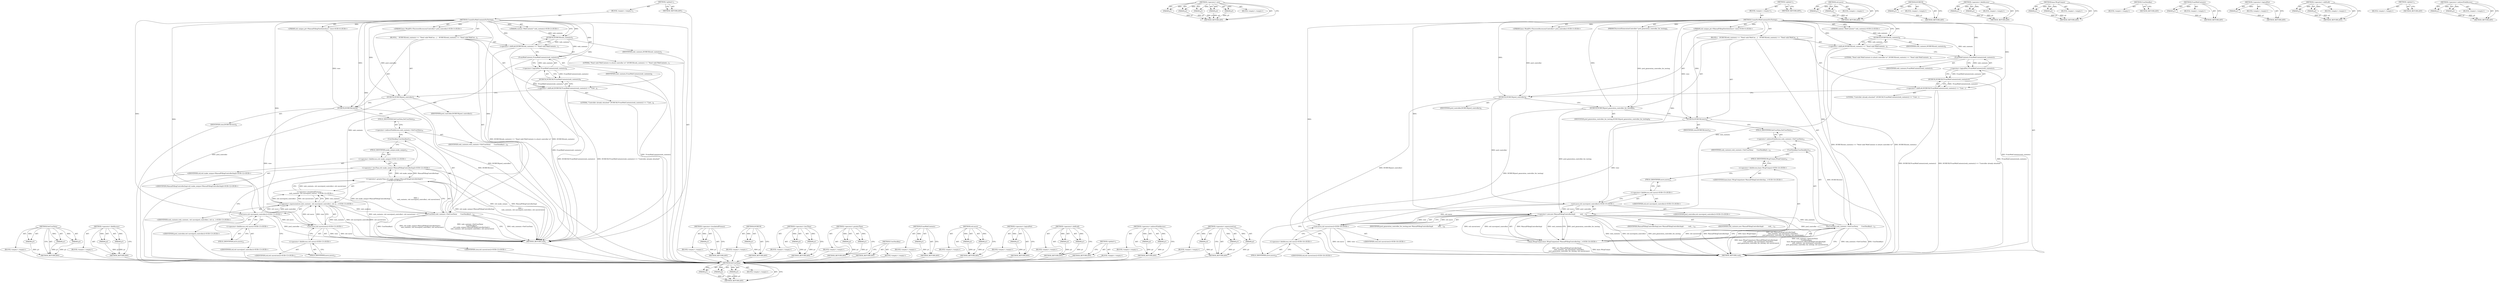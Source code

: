 digraph "&lt;operator&gt;.indirectFieldAccess" {
vulnerable_93 [label=<(METHOD,SetUserData)>];
vulnerable_94 [label=<(PARAM,p1)>];
vulnerable_95 [label=<(PARAM,p2)>];
vulnerable_96 [label=<(PARAM,p3)>];
vulnerable_97 [label=<(BLOCK,&lt;empty&gt;,&lt;empty&gt;)>];
vulnerable_98 [label=<(METHOD_RETURN,ANY)>];
vulnerable_117 [label=<(METHOD,&lt;operator&gt;.fieldAccess)>];
vulnerable_118 [label=<(PARAM,p1)>];
vulnerable_119 [label=<(PARAM,p2)>];
vulnerable_120 [label=<(BLOCK,&lt;empty&gt;,&lt;empty&gt;)>];
vulnerable_121 [label=<(METHOD_RETURN,ANY)>];
vulnerable_6 [label=<(METHOD,&lt;global&gt;)<SUB>1</SUB>>];
vulnerable_7 [label=<(BLOCK,&lt;empty&gt;,&lt;empty&gt;)<SUB>1</SUB>>];
vulnerable_8 [label=<(METHOD,CreateForWebContentsForTesting)<SUB>1</SUB>>];
vulnerable_9 [label="<(PARAM,content::WebContents* web_contents)<SUB>2</SUB>>"];
vulnerable_10 [label="<(PARAM,base::WeakPtr&lt;PasswordAccessoryController&gt; pwd_controller)<SUB>3</SUB>>"];
vulnerable_11 [label="<(PARAM,std::unique_ptr&lt;ManualFillingViewInterface&gt; view)<SUB>4</SUB>>"];
vulnerable_12 [label=<(BLOCK,{
   DCHECK(web_contents) &lt;&lt; &quot;Need valid WebCon...,{
   DCHECK(web_contents) &lt;&lt; &quot;Need valid WebCon...)<SUB>4</SUB>>];
vulnerable_13 [label=<(&lt;operator&gt;.shiftLeft,DCHECK(web_contents) &lt;&lt; &quot;Need valid WebContents...)<SUB>5</SUB>>];
vulnerable_14 [label=<(DCHECK,DCHECK(web_contents))<SUB>5</SUB>>];
vulnerable_15 [label=<(IDENTIFIER,web_contents,DCHECK(web_contents))<SUB>5</SUB>>];
vulnerable_16 [label=<(LITERAL,&quot;Need valid WebContents to attach controller to!&quot;,DCHECK(web_contents) &lt;&lt; &quot;Need valid WebContents...)<SUB>5</SUB>>];
vulnerable_17 [label=<(&lt;operator&gt;.shiftLeft,DCHECK(!FromWebContents(web_contents)) &lt;&lt; &quot;Cont...)<SUB>6</SUB>>];
vulnerable_18 [label=<(DCHECK,DCHECK(!FromWebContents(web_contents)))<SUB>6</SUB>>];
vulnerable_19 [label=<(&lt;operator&gt;.logicalNot,!FromWebContents(web_contents))<SUB>6</SUB>>];
vulnerable_20 [label=<(FromWebContents,FromWebContents(web_contents))<SUB>6</SUB>>];
vulnerable_21 [label=<(IDENTIFIER,web_contents,FromWebContents(web_contents))<SUB>6</SUB>>];
vulnerable_22 [label=<(LITERAL,&quot;Controller already attached!&quot;,DCHECK(!FromWebContents(web_contents)) &lt;&lt; &quot;Cont...)<SUB>6</SUB>>];
vulnerable_23 [label=<(DCHECK,DCHECK(pwd_controller))<SUB>7</SUB>>];
vulnerable_24 [label=<(IDENTIFIER,pwd_controller,DCHECK(pwd_controller))<SUB>7</SUB>>];
vulnerable_25 [label=<(DCHECK,DCHECK(view))<SUB>8</SUB>>];
vulnerable_26 [label=<(IDENTIFIER,view,DCHECK(view))<SUB>8</SUB>>];
vulnerable_27 [label=<(SetUserData,web_contents-&gt;SetUserData(
       UserDataKey()...)<SUB>10</SUB>>];
vulnerable_28 [label=<(&lt;operator&gt;.indirectFieldAccess,web_contents-&gt;SetUserData)<SUB>10</SUB>>];
vulnerable_29 [label=<(IDENTIFIER,web_contents,web_contents-&gt;SetUserData(
       UserDataKey()...)<SUB>10</SUB>>];
vulnerable_30 [label=<(FIELD_IDENTIFIER,SetUserData,SetUserData)<SUB>10</SUB>>];
vulnerable_31 [label=<(UserDataKey,UserDataKey())<SUB>11</SUB>>];
vulnerable_32 [label="<(&lt;operator&gt;.greaterThan,std::make_unique&lt;ManualFillingControllerImpl&gt;(
...)<SUB>12</SUB>>"];
vulnerable_33 [label="<(&lt;operator&gt;.lessThan,std::make_unique&lt;ManualFillingControllerImpl)<SUB>12</SUB>>"];
vulnerable_34 [label="<(&lt;operator&gt;.fieldAccess,std::make_unique)<SUB>12</SUB>>"];
vulnerable_35 [label="<(IDENTIFIER,std,std::make_unique&lt;ManualFillingControllerImpl)<SUB>12</SUB>>"];
vulnerable_36 [label=<(FIELD_IDENTIFIER,make_unique,make_unique)<SUB>12</SUB>>];
vulnerable_37 [label="<(IDENTIFIER,ManualFillingControllerImpl,std::make_unique&lt;ManualFillingControllerImpl)<SUB>12</SUB>>"];
vulnerable_38 [label="<(&lt;operator&gt;.bracketedPrimary,(
          web_contents, std::move(pwd_control...)<SUB>12</SUB>>"];
vulnerable_39 [label="<(&lt;operator&gt;.expressionList,web_contents, std::move(pwd_controller), std::m...)<SUB>13</SUB>>"];
vulnerable_40 [label="<(IDENTIFIER,web_contents,web_contents, std::move(pwd_controller), std::m...)<SUB>13</SUB>>"];
vulnerable_41 [label="<(std.move,std::move(pwd_controller))<SUB>13</SUB>>"];
vulnerable_42 [label="<(&lt;operator&gt;.fieldAccess,std::move)<SUB>13</SUB>>"];
vulnerable_43 [label="<(IDENTIFIER,std,std::move(pwd_controller))<SUB>13</SUB>>"];
vulnerable_44 [label=<(FIELD_IDENTIFIER,move,move)<SUB>13</SUB>>];
vulnerable_45 [label="<(IDENTIFIER,pwd_controller,std::move(pwd_controller))<SUB>13</SUB>>"];
vulnerable_46 [label="<(std.move,std::move(view))<SUB>13</SUB>>"];
vulnerable_47 [label="<(&lt;operator&gt;.fieldAccess,std::move)<SUB>13</SUB>>"];
vulnerable_48 [label="<(IDENTIFIER,std,std::move(view))<SUB>13</SUB>>"];
vulnerable_49 [label=<(FIELD_IDENTIFIER,move,move)<SUB>13</SUB>>];
vulnerable_50 [label="<(IDENTIFIER,view,std::move(view))<SUB>13</SUB>>"];
vulnerable_51 [label=<(METHOD_RETURN,void)<SUB>1</SUB>>];
vulnerable_53 [label=<(METHOD_RETURN,ANY)<SUB>1</SUB>>];
vulnerable_122 [label=<(METHOD,&lt;operator&gt;.bracketedPrimary)>];
vulnerable_123 [label=<(PARAM,p1)>];
vulnerable_124 [label=<(BLOCK,&lt;empty&gt;,&lt;empty&gt;)>];
vulnerable_125 [label=<(METHOD_RETURN,ANY)>];
vulnerable_81 [label=<(METHOD,DCHECK)>];
vulnerable_82 [label=<(PARAM,p1)>];
vulnerable_83 [label=<(BLOCK,&lt;empty&gt;,&lt;empty&gt;)>];
vulnerable_84 [label=<(METHOD_RETURN,ANY)>];
vulnerable_112 [label=<(METHOD,&lt;operator&gt;.lessThan)>];
vulnerable_113 [label=<(PARAM,p1)>];
vulnerable_114 [label=<(PARAM,p2)>];
vulnerable_115 [label=<(BLOCK,&lt;empty&gt;,&lt;empty&gt;)>];
vulnerable_116 [label=<(METHOD_RETURN,ANY)>];
vulnerable_107 [label=<(METHOD,&lt;operator&gt;.greaterThan)>];
vulnerable_108 [label=<(PARAM,p1)>];
vulnerable_109 [label=<(PARAM,p2)>];
vulnerable_110 [label=<(BLOCK,&lt;empty&gt;,&lt;empty&gt;)>];
vulnerable_111 [label=<(METHOD_RETURN,ANY)>];
vulnerable_104 [label=<(METHOD,UserDataKey)>];
vulnerable_105 [label=<(BLOCK,&lt;empty&gt;,&lt;empty&gt;)>];
vulnerable_106 [label=<(METHOD_RETURN,ANY)>];
vulnerable_89 [label=<(METHOD,FromWebContents)>];
vulnerable_90 [label=<(PARAM,p1)>];
vulnerable_91 [label=<(BLOCK,&lt;empty&gt;,&lt;empty&gt;)>];
vulnerable_92 [label=<(METHOD_RETURN,ANY)>];
vulnerable_132 [label=<(METHOD,std.move)>];
vulnerable_133 [label=<(PARAM,p1)>];
vulnerable_134 [label=<(PARAM,p2)>];
vulnerable_135 [label=<(BLOCK,&lt;empty&gt;,&lt;empty&gt;)>];
vulnerable_136 [label=<(METHOD_RETURN,ANY)>];
vulnerable_85 [label=<(METHOD,&lt;operator&gt;.logicalNot)>];
vulnerable_86 [label=<(PARAM,p1)>];
vulnerable_87 [label=<(BLOCK,&lt;empty&gt;,&lt;empty&gt;)>];
vulnerable_88 [label=<(METHOD_RETURN,ANY)>];
vulnerable_76 [label=<(METHOD,&lt;operator&gt;.shiftLeft)>];
vulnerable_77 [label=<(PARAM,p1)>];
vulnerable_78 [label=<(PARAM,p2)>];
vulnerable_79 [label=<(BLOCK,&lt;empty&gt;,&lt;empty&gt;)>];
vulnerable_80 [label=<(METHOD_RETURN,ANY)>];
vulnerable_70 [label=<(METHOD,&lt;global&gt;)<SUB>1</SUB>>];
vulnerable_71 [label=<(BLOCK,&lt;empty&gt;,&lt;empty&gt;)>];
vulnerable_72 [label=<(METHOD_RETURN,ANY)>];
vulnerable_99 [label=<(METHOD,&lt;operator&gt;.indirectFieldAccess)>];
vulnerable_100 [label=<(PARAM,p1)>];
vulnerable_101 [label=<(PARAM,p2)>];
vulnerable_102 [label=<(BLOCK,&lt;empty&gt;,&lt;empty&gt;)>];
vulnerable_103 [label=<(METHOD_RETURN,ANY)>];
vulnerable_126 [label=<(METHOD,&lt;operator&gt;.expressionList)>];
vulnerable_127 [label=<(PARAM,p1)>];
vulnerable_128 [label=<(PARAM,p2)>];
vulnerable_129 [label=<(PARAM,p3)>];
vulnerable_130 [label=<(BLOCK,&lt;empty&gt;,&lt;empty&gt;)>];
vulnerable_131 [label=<(METHOD_RETURN,ANY)>];
fixed_99 [label=<(METHOD,SetUserData)>];
fixed_100 [label=<(PARAM,p1)>];
fixed_101 [label=<(PARAM,p2)>];
fixed_102 [label=<(PARAM,p3)>];
fixed_103 [label=<(BLOCK,&lt;empty&gt;,&lt;empty&gt;)>];
fixed_104 [label=<(METHOD_RETURN,ANY)>];
fixed_123 [label=<(METHOD,&lt;operator&gt;.new)>];
fixed_124 [label=<(PARAM,p1)>];
fixed_125 [label=<(PARAM,p2)>];
fixed_126 [label=<(PARAM,p3)>];
fixed_127 [label=<(PARAM,p4)>];
fixed_128 [label=<(PARAM,p5)>];
fixed_129 [label=<(BLOCK,&lt;empty&gt;,&lt;empty&gt;)>];
fixed_130 [label=<(METHOD_RETURN,ANY)>];
fixed_6 [label=<(METHOD,&lt;global&gt;)<SUB>1</SUB>>];
fixed_7 [label=<(BLOCK,&lt;empty&gt;,&lt;empty&gt;)<SUB>1</SUB>>];
fixed_8 [label=<(METHOD,CreateForWebContentsForTesting)<SUB>1</SUB>>];
fixed_9 [label="<(PARAM,content::WebContents* web_contents)<SUB>2</SUB>>"];
fixed_10 [label="<(PARAM,base::WeakPtr&lt;PasswordAccessoryController&gt; pwd_controller)<SUB>3</SUB>>"];
fixed_11 [label=<(PARAM,PasswordGenerationController* pwd_generation_controller_for_testing)<SUB>4</SUB>>];
fixed_12 [label="<(PARAM,std::unique_ptr&lt;ManualFillingViewInterface&gt; view)<SUB>5</SUB>>"];
fixed_13 [label=<(BLOCK,{
   DCHECK(web_contents) &lt;&lt; &quot;Need valid WebCon...,{
   DCHECK(web_contents) &lt;&lt; &quot;Need valid WebCon...)<SUB>5</SUB>>];
fixed_14 [label=<(&lt;operator&gt;.shiftLeft,DCHECK(web_contents) &lt;&lt; &quot;Need valid WebContents...)<SUB>6</SUB>>];
fixed_15 [label=<(DCHECK,DCHECK(web_contents))<SUB>6</SUB>>];
fixed_16 [label=<(IDENTIFIER,web_contents,DCHECK(web_contents))<SUB>6</SUB>>];
fixed_17 [label=<(LITERAL,&quot;Need valid WebContents to attach controller to!&quot;,DCHECK(web_contents) &lt;&lt; &quot;Need valid WebContents...)<SUB>6</SUB>>];
fixed_18 [label=<(&lt;operator&gt;.shiftLeft,DCHECK(!FromWebContents(web_contents)) &lt;&lt; &quot;Cont...)<SUB>7</SUB>>];
fixed_19 [label=<(DCHECK,DCHECK(!FromWebContents(web_contents)))<SUB>7</SUB>>];
fixed_20 [label=<(&lt;operator&gt;.logicalNot,!FromWebContents(web_contents))<SUB>7</SUB>>];
fixed_21 [label=<(FromWebContents,FromWebContents(web_contents))<SUB>7</SUB>>];
fixed_22 [label=<(IDENTIFIER,web_contents,FromWebContents(web_contents))<SUB>7</SUB>>];
fixed_23 [label=<(LITERAL,&quot;Controller already attached!&quot;,DCHECK(!FromWebContents(web_contents)) &lt;&lt; &quot;Cont...)<SUB>7</SUB>>];
fixed_24 [label=<(DCHECK,DCHECK(pwd_controller))<SUB>8</SUB>>];
fixed_25 [label=<(IDENTIFIER,pwd_controller,DCHECK(pwd_controller))<SUB>8</SUB>>];
fixed_26 [label=<(DCHECK,DCHECK(pwd_generation_controller_for_testing))<SUB>9</SUB>>];
fixed_27 [label=<(IDENTIFIER,pwd_generation_controller_for_testing,DCHECK(pwd_generation_controller_for_testing))<SUB>9</SUB>>];
fixed_28 [label=<(DCHECK,DCHECK(view))<SUB>10</SUB>>];
fixed_29 [label=<(IDENTIFIER,view,DCHECK(view))<SUB>10</SUB>>];
fixed_30 [label=<(SetUserData,web_contents-&gt;SetUserData(
       UserDataKey()...)<SUB>12</SUB>>];
fixed_31 [label=<(&lt;operator&gt;.indirectFieldAccess,web_contents-&gt;SetUserData)<SUB>12</SUB>>];
fixed_32 [label=<(IDENTIFIER,web_contents,web_contents-&gt;SetUserData(
       UserDataKey()...)<SUB>12</SUB>>];
fixed_33 [label=<(FIELD_IDENTIFIER,SetUserData,SetUserData)<SUB>12</SUB>>];
fixed_34 [label=<(UserDataKey,UserDataKey())<SUB>13</SUB>>];
fixed_35 [label="<(base.WrapUnique,base::WrapUnique(new ManualFillingControllerImp...)<SUB>14</SUB>>"];
fixed_36 [label="<(&lt;operator&gt;.fieldAccess,base::WrapUnique)<SUB>14</SUB>>"];
fixed_37 [label="<(IDENTIFIER,base,base::WrapUnique(new ManualFillingControllerImp...)<SUB>14</SUB>>"];
fixed_38 [label=<(FIELD_IDENTIFIER,WrapUnique,WrapUnique)<SUB>14</SUB>>];
fixed_39 [label=<(&lt;operator&gt;.new,new ManualFillingControllerImpl(
          web_...)<SUB>14</SUB>>];
fixed_40 [label=<(IDENTIFIER,ManualFillingControllerImpl,new ManualFillingControllerImpl(
          web_...)<SUB>14</SUB>>];
fixed_41 [label=<(IDENTIFIER,web_contents,new ManualFillingControllerImpl(
          web_...)<SUB>15</SUB>>];
fixed_42 [label="<(std.move,std::move(pwd_controller))<SUB>15</SUB>>"];
fixed_43 [label="<(&lt;operator&gt;.fieldAccess,std::move)<SUB>15</SUB>>"];
fixed_44 [label="<(IDENTIFIER,std,std::move(pwd_controller))<SUB>15</SUB>>"];
fixed_45 [label=<(FIELD_IDENTIFIER,move,move)<SUB>15</SUB>>];
fixed_46 [label="<(IDENTIFIER,pwd_controller,std::move(pwd_controller))<SUB>15</SUB>>"];
fixed_47 [label=<(IDENTIFIER,pwd_generation_controller_for_testing,new ManualFillingControllerImpl(
          web_...)<SUB>16</SUB>>];
fixed_48 [label="<(std.move,std::move(view))<SUB>16</SUB>>"];
fixed_49 [label="<(&lt;operator&gt;.fieldAccess,std::move)<SUB>16</SUB>>"];
fixed_50 [label="<(IDENTIFIER,std,std::move(view))<SUB>16</SUB>>"];
fixed_51 [label=<(FIELD_IDENTIFIER,move,move)<SUB>16</SUB>>];
fixed_52 [label="<(IDENTIFIER,view,std::move(view))<SUB>16</SUB>>"];
fixed_53 [label=<(METHOD_RETURN,void)<SUB>1</SUB>>];
fixed_55 [label=<(METHOD_RETURN,ANY)<SUB>1</SUB>>];
fixed_131 [label=<(METHOD,std.move)>];
fixed_132 [label=<(PARAM,p1)>];
fixed_133 [label=<(PARAM,p2)>];
fixed_134 [label=<(BLOCK,&lt;empty&gt;,&lt;empty&gt;)>];
fixed_135 [label=<(METHOD_RETURN,ANY)>];
fixed_87 [label=<(METHOD,DCHECK)>];
fixed_88 [label=<(PARAM,p1)>];
fixed_89 [label=<(BLOCK,&lt;empty&gt;,&lt;empty&gt;)>];
fixed_90 [label=<(METHOD_RETURN,ANY)>];
fixed_118 [label=<(METHOD,&lt;operator&gt;.fieldAccess)>];
fixed_119 [label=<(PARAM,p1)>];
fixed_120 [label=<(PARAM,p2)>];
fixed_121 [label=<(BLOCK,&lt;empty&gt;,&lt;empty&gt;)>];
fixed_122 [label=<(METHOD_RETURN,ANY)>];
fixed_113 [label=<(METHOD,base.WrapUnique)>];
fixed_114 [label=<(PARAM,p1)>];
fixed_115 [label=<(PARAM,p2)>];
fixed_116 [label=<(BLOCK,&lt;empty&gt;,&lt;empty&gt;)>];
fixed_117 [label=<(METHOD_RETURN,ANY)>];
fixed_110 [label=<(METHOD,UserDataKey)>];
fixed_111 [label=<(BLOCK,&lt;empty&gt;,&lt;empty&gt;)>];
fixed_112 [label=<(METHOD_RETURN,ANY)>];
fixed_95 [label=<(METHOD,FromWebContents)>];
fixed_96 [label=<(PARAM,p1)>];
fixed_97 [label=<(BLOCK,&lt;empty&gt;,&lt;empty&gt;)>];
fixed_98 [label=<(METHOD_RETURN,ANY)>];
fixed_91 [label=<(METHOD,&lt;operator&gt;.logicalNot)>];
fixed_92 [label=<(PARAM,p1)>];
fixed_93 [label=<(BLOCK,&lt;empty&gt;,&lt;empty&gt;)>];
fixed_94 [label=<(METHOD_RETURN,ANY)>];
fixed_82 [label=<(METHOD,&lt;operator&gt;.shiftLeft)>];
fixed_83 [label=<(PARAM,p1)>];
fixed_84 [label=<(PARAM,p2)>];
fixed_85 [label=<(BLOCK,&lt;empty&gt;,&lt;empty&gt;)>];
fixed_86 [label=<(METHOD_RETURN,ANY)>];
fixed_76 [label=<(METHOD,&lt;global&gt;)<SUB>1</SUB>>];
fixed_77 [label=<(BLOCK,&lt;empty&gt;,&lt;empty&gt;)>];
fixed_78 [label=<(METHOD_RETURN,ANY)>];
fixed_105 [label=<(METHOD,&lt;operator&gt;.indirectFieldAccess)>];
fixed_106 [label=<(PARAM,p1)>];
fixed_107 [label=<(PARAM,p2)>];
fixed_108 [label=<(BLOCK,&lt;empty&gt;,&lt;empty&gt;)>];
fixed_109 [label=<(METHOD_RETURN,ANY)>];
vulnerable_93 -> vulnerable_94  [key=0, label="AST: "];
vulnerable_93 -> vulnerable_94  [key=1, label="DDG: "];
vulnerable_93 -> vulnerable_97  [key=0, label="AST: "];
vulnerable_93 -> vulnerable_95  [key=0, label="AST: "];
vulnerable_93 -> vulnerable_95  [key=1, label="DDG: "];
vulnerable_93 -> vulnerable_98  [key=0, label="AST: "];
vulnerable_93 -> vulnerable_98  [key=1, label="CFG: "];
vulnerable_93 -> vulnerable_96  [key=0, label="AST: "];
vulnerable_93 -> vulnerable_96  [key=1, label="DDG: "];
vulnerable_94 -> vulnerable_98  [key=0, label="DDG: p1"];
vulnerable_95 -> vulnerable_98  [key=0, label="DDG: p2"];
vulnerable_96 -> vulnerable_98  [key=0, label="DDG: p3"];
vulnerable_97 -> fixed_99  [key=0];
vulnerable_98 -> fixed_99  [key=0];
vulnerable_117 -> vulnerable_118  [key=0, label="AST: "];
vulnerable_117 -> vulnerable_118  [key=1, label="DDG: "];
vulnerable_117 -> vulnerable_120  [key=0, label="AST: "];
vulnerable_117 -> vulnerable_119  [key=0, label="AST: "];
vulnerable_117 -> vulnerable_119  [key=1, label="DDG: "];
vulnerable_117 -> vulnerable_121  [key=0, label="AST: "];
vulnerable_117 -> vulnerable_121  [key=1, label="CFG: "];
vulnerable_118 -> vulnerable_121  [key=0, label="DDG: p1"];
vulnerable_119 -> vulnerable_121  [key=0, label="DDG: p2"];
vulnerable_120 -> fixed_99  [key=0];
vulnerable_121 -> fixed_99  [key=0];
vulnerable_6 -> vulnerable_7  [key=0, label="AST: "];
vulnerable_6 -> vulnerable_53  [key=0, label="AST: "];
vulnerable_6 -> vulnerable_53  [key=1, label="CFG: "];
vulnerable_7 -> vulnerable_8  [key=0, label="AST: "];
vulnerable_8 -> vulnerable_9  [key=0, label="AST: "];
vulnerable_8 -> vulnerable_9  [key=1, label="DDG: "];
vulnerable_8 -> vulnerable_10  [key=0, label="AST: "];
vulnerable_8 -> vulnerable_10  [key=1, label="DDG: "];
vulnerable_8 -> vulnerable_11  [key=0, label="AST: "];
vulnerable_8 -> vulnerable_11  [key=1, label="DDG: "];
vulnerable_8 -> vulnerable_12  [key=0, label="AST: "];
vulnerable_8 -> vulnerable_51  [key=0, label="AST: "];
vulnerable_8 -> vulnerable_14  [key=0, label="CFG: "];
vulnerable_8 -> vulnerable_14  [key=1, label="DDG: "];
vulnerable_8 -> vulnerable_13  [key=0, label="DDG: "];
vulnerable_8 -> vulnerable_17  [key=0, label="DDG: "];
vulnerable_8 -> vulnerable_23  [key=0, label="DDG: "];
vulnerable_8 -> vulnerable_25  [key=0, label="DDG: "];
vulnerable_8 -> vulnerable_27  [key=0, label="DDG: "];
vulnerable_8 -> vulnerable_33  [key=0, label="DDG: "];
vulnerable_8 -> vulnerable_20  [key=0, label="DDG: "];
vulnerable_8 -> vulnerable_39  [key=0, label="DDG: "];
vulnerable_8 -> vulnerable_41  [key=0, label="DDG: "];
vulnerable_8 -> vulnerable_46  [key=0, label="DDG: "];
vulnerable_9 -> vulnerable_14  [key=0, label="DDG: web_contents"];
vulnerable_10 -> vulnerable_23  [key=0, label="DDG: pwd_controller"];
vulnerable_11 -> vulnerable_25  [key=0, label="DDG: view"];
vulnerable_12 -> vulnerable_13  [key=0, label="AST: "];
vulnerable_12 -> vulnerable_17  [key=0, label="AST: "];
vulnerable_12 -> vulnerable_23  [key=0, label="AST: "];
vulnerable_12 -> vulnerable_25  [key=0, label="AST: "];
vulnerable_12 -> vulnerable_27  [key=0, label="AST: "];
vulnerable_13 -> vulnerable_14  [key=0, label="AST: "];
vulnerable_13 -> vulnerable_16  [key=0, label="AST: "];
vulnerable_13 -> vulnerable_20  [key=0, label="CFG: "];
vulnerable_13 -> vulnerable_51  [key=0, label="DDG: DCHECK(web_contents)"];
vulnerable_13 -> vulnerable_51  [key=1, label="DDG: DCHECK(web_contents) &lt;&lt; &quot;Need valid WebContents to attach controller to!&quot;"];
vulnerable_14 -> vulnerable_15  [key=0, label="AST: "];
vulnerable_14 -> vulnerable_13  [key=0, label="CFG: "];
vulnerable_14 -> vulnerable_13  [key=1, label="DDG: web_contents"];
vulnerable_14 -> vulnerable_20  [key=0, label="DDG: web_contents"];
vulnerable_15 -> fixed_99  [key=0];
vulnerable_16 -> fixed_99  [key=0];
vulnerable_17 -> vulnerable_18  [key=0, label="AST: "];
vulnerable_17 -> vulnerable_22  [key=0, label="AST: "];
vulnerable_17 -> vulnerable_23  [key=0, label="CFG: "];
vulnerable_17 -> vulnerable_51  [key=0, label="DDG: DCHECK(!FromWebContents(web_contents))"];
vulnerable_17 -> vulnerable_51  [key=1, label="DDG: DCHECK(!FromWebContents(web_contents)) &lt;&lt; &quot;Controller already attached!&quot;"];
vulnerable_18 -> vulnerable_19  [key=0, label="AST: "];
vulnerable_18 -> vulnerable_17  [key=0, label="CFG: "];
vulnerable_18 -> vulnerable_17  [key=1, label="DDG: !FromWebContents(web_contents)"];
vulnerable_18 -> vulnerable_51  [key=0, label="DDG: !FromWebContents(web_contents)"];
vulnerable_19 -> vulnerable_20  [key=0, label="AST: "];
vulnerable_19 -> vulnerable_18  [key=0, label="CFG: "];
vulnerable_19 -> vulnerable_18  [key=1, label="DDG: FromWebContents(web_contents)"];
vulnerable_19 -> vulnerable_51  [key=0, label="DDG: FromWebContents(web_contents)"];
vulnerable_20 -> vulnerable_21  [key=0, label="AST: "];
vulnerable_20 -> vulnerable_19  [key=0, label="CFG: "];
vulnerable_20 -> vulnerable_19  [key=1, label="DDG: web_contents"];
vulnerable_20 -> vulnerable_39  [key=0, label="DDG: web_contents"];
vulnerable_21 -> fixed_99  [key=0];
vulnerable_22 -> fixed_99  [key=0];
vulnerable_23 -> vulnerable_24  [key=0, label="AST: "];
vulnerable_23 -> vulnerable_25  [key=0, label="CFG: "];
vulnerable_23 -> vulnerable_51  [key=0, label="DDG: DCHECK(pwd_controller)"];
vulnerable_23 -> vulnerable_41  [key=0, label="DDG: pwd_controller"];
vulnerable_24 -> fixed_99  [key=0];
vulnerable_25 -> vulnerable_26  [key=0, label="AST: "];
vulnerable_25 -> vulnerable_30  [key=0, label="CFG: "];
vulnerable_25 -> vulnerable_51  [key=0, label="DDG: DCHECK(view)"];
vulnerable_25 -> vulnerable_46  [key=0, label="DDG: view"];
vulnerable_26 -> fixed_99  [key=0];
vulnerable_27 -> vulnerable_28  [key=0, label="AST: "];
vulnerable_27 -> vulnerable_31  [key=0, label="AST: "];
vulnerable_27 -> vulnerable_32  [key=0, label="AST: "];
vulnerable_27 -> vulnerable_51  [key=0, label="CFG: "];
vulnerable_27 -> vulnerable_51  [key=1, label="DDG: web_contents-&gt;SetUserData"];
vulnerable_27 -> vulnerable_51  [key=2, label="DDG: UserDataKey()"];
vulnerable_27 -> vulnerable_51  [key=3, label="DDG: std::make_unique&lt;ManualFillingControllerImpl&gt;(
          web_contents, std::move(pwd_controller), std::move(view))"];
vulnerable_27 -> vulnerable_51  [key=4, label="DDG: web_contents-&gt;SetUserData(
       UserDataKey(),
      std::make_unique&lt;ManualFillingControllerImpl&gt;(
          web_contents, std::move(pwd_controller), std::move(view)))"];
vulnerable_28 -> vulnerable_29  [key=0, label="AST: "];
vulnerable_28 -> vulnerable_30  [key=0, label="AST: "];
vulnerable_28 -> vulnerable_31  [key=0, label="CFG: "];
vulnerable_29 -> fixed_99  [key=0];
vulnerable_30 -> vulnerable_28  [key=0, label="CFG: "];
vulnerable_31 -> vulnerable_36  [key=0, label="CFG: "];
vulnerable_32 -> vulnerable_33  [key=0, label="AST: "];
vulnerable_32 -> vulnerable_38  [key=0, label="AST: "];
vulnerable_32 -> vulnerable_27  [key=0, label="CFG: "];
vulnerable_32 -> vulnerable_27  [key=1, label="DDG: std::make_unique&lt;ManualFillingControllerImpl"];
vulnerable_32 -> vulnerable_27  [key=2, label="DDG: (
          web_contents, std::move(pwd_controller), std::move(view))"];
vulnerable_32 -> vulnerable_51  [key=0, label="DDG: std::make_unique&lt;ManualFillingControllerImpl"];
vulnerable_32 -> vulnerable_51  [key=1, label="DDG: (
          web_contents, std::move(pwd_controller), std::move(view))"];
vulnerable_33 -> vulnerable_34  [key=0, label="AST: "];
vulnerable_33 -> vulnerable_37  [key=0, label="AST: "];
vulnerable_33 -> vulnerable_44  [key=0, label="CFG: "];
vulnerable_33 -> vulnerable_51  [key=0, label="DDG: std::make_unique"];
vulnerable_33 -> vulnerable_51  [key=1, label="DDG: ManualFillingControllerImpl"];
vulnerable_33 -> vulnerable_32  [key=0, label="DDG: std::make_unique"];
vulnerable_33 -> vulnerable_32  [key=1, label="DDG: ManualFillingControllerImpl"];
vulnerable_34 -> vulnerable_35  [key=0, label="AST: "];
vulnerable_34 -> vulnerable_36  [key=0, label="AST: "];
vulnerable_34 -> vulnerable_33  [key=0, label="CFG: "];
vulnerable_35 -> fixed_99  [key=0];
vulnerable_36 -> vulnerable_34  [key=0, label="CFG: "];
vulnerable_37 -> fixed_99  [key=0];
vulnerable_38 -> vulnerable_39  [key=0, label="AST: "];
vulnerable_38 -> vulnerable_32  [key=0, label="CFG: "];
vulnerable_38 -> vulnerable_32  [key=1, label="DDG: web_contents, std::move(pwd_controller), std::move(view)"];
vulnerable_38 -> vulnerable_51  [key=0, label="DDG: web_contents, std::move(pwd_controller), std::move(view)"];
vulnerable_39 -> vulnerable_40  [key=0, label="AST: "];
vulnerable_39 -> vulnerable_41  [key=0, label="AST: "];
vulnerable_39 -> vulnerable_46  [key=0, label="AST: "];
vulnerable_39 -> vulnerable_38  [key=0, label="CFG: "];
vulnerable_39 -> vulnerable_38  [key=1, label="DDG: web_contents"];
vulnerable_39 -> vulnerable_38  [key=2, label="DDG: std::move(pwd_controller)"];
vulnerable_39 -> vulnerable_38  [key=3, label="DDG: std::move(view)"];
vulnerable_39 -> vulnerable_51  [key=0, label="DDG: web_contents"];
vulnerable_39 -> vulnerable_51  [key=1, label="DDG: std::move(pwd_controller)"];
vulnerable_39 -> vulnerable_51  [key=2, label="DDG: std::move(view)"];
vulnerable_39 -> vulnerable_27  [key=0, label="DDG: web_contents"];
vulnerable_40 -> fixed_99  [key=0];
vulnerable_41 -> vulnerable_42  [key=0, label="AST: "];
vulnerable_41 -> vulnerable_45  [key=0, label="AST: "];
vulnerable_41 -> vulnerable_49  [key=0, label="CFG: "];
vulnerable_41 -> vulnerable_51  [key=0, label="DDG: pwd_controller"];
vulnerable_41 -> vulnerable_39  [key=0, label="DDG: std::move"];
vulnerable_41 -> vulnerable_39  [key=1, label="DDG: pwd_controller"];
vulnerable_41 -> vulnerable_46  [key=0, label="DDG: std::move"];
vulnerable_42 -> vulnerable_43  [key=0, label="AST: "];
vulnerable_42 -> vulnerable_44  [key=0, label="AST: "];
vulnerable_42 -> vulnerable_41  [key=0, label="CFG: "];
vulnerable_43 -> fixed_99  [key=0];
vulnerable_44 -> vulnerable_42  [key=0, label="CFG: "];
vulnerable_45 -> fixed_99  [key=0];
vulnerable_46 -> vulnerable_47  [key=0, label="AST: "];
vulnerable_46 -> vulnerable_50  [key=0, label="AST: "];
vulnerable_46 -> vulnerable_39  [key=0, label="CFG: "];
vulnerable_46 -> vulnerable_39  [key=1, label="DDG: std::move"];
vulnerable_46 -> vulnerable_39  [key=2, label="DDG: view"];
vulnerable_46 -> vulnerable_51  [key=0, label="DDG: std::move"];
vulnerable_46 -> vulnerable_51  [key=1, label="DDG: view"];
vulnerable_47 -> vulnerable_48  [key=0, label="AST: "];
vulnerable_47 -> vulnerable_49  [key=0, label="AST: "];
vulnerable_47 -> vulnerable_46  [key=0, label="CFG: "];
vulnerable_48 -> fixed_99  [key=0];
vulnerable_49 -> vulnerable_47  [key=0, label="CFG: "];
vulnerable_50 -> fixed_99  [key=0];
vulnerable_51 -> fixed_99  [key=0];
vulnerable_53 -> fixed_99  [key=0];
vulnerable_122 -> vulnerable_123  [key=0, label="AST: "];
vulnerable_122 -> vulnerable_123  [key=1, label="DDG: "];
vulnerable_122 -> vulnerable_124  [key=0, label="AST: "];
vulnerable_122 -> vulnerable_125  [key=0, label="AST: "];
vulnerable_122 -> vulnerable_125  [key=1, label="CFG: "];
vulnerable_123 -> vulnerable_125  [key=0, label="DDG: p1"];
vulnerable_124 -> fixed_99  [key=0];
vulnerable_125 -> fixed_99  [key=0];
vulnerable_81 -> vulnerable_82  [key=0, label="AST: "];
vulnerable_81 -> vulnerable_82  [key=1, label="DDG: "];
vulnerable_81 -> vulnerable_83  [key=0, label="AST: "];
vulnerable_81 -> vulnerable_84  [key=0, label="AST: "];
vulnerable_81 -> vulnerable_84  [key=1, label="CFG: "];
vulnerable_82 -> vulnerable_84  [key=0, label="DDG: p1"];
vulnerable_83 -> fixed_99  [key=0];
vulnerable_84 -> fixed_99  [key=0];
vulnerable_112 -> vulnerable_113  [key=0, label="AST: "];
vulnerable_112 -> vulnerable_113  [key=1, label="DDG: "];
vulnerable_112 -> vulnerable_115  [key=0, label="AST: "];
vulnerable_112 -> vulnerable_114  [key=0, label="AST: "];
vulnerable_112 -> vulnerable_114  [key=1, label="DDG: "];
vulnerable_112 -> vulnerable_116  [key=0, label="AST: "];
vulnerable_112 -> vulnerable_116  [key=1, label="CFG: "];
vulnerable_113 -> vulnerable_116  [key=0, label="DDG: p1"];
vulnerable_114 -> vulnerable_116  [key=0, label="DDG: p2"];
vulnerable_115 -> fixed_99  [key=0];
vulnerable_116 -> fixed_99  [key=0];
vulnerable_107 -> vulnerable_108  [key=0, label="AST: "];
vulnerable_107 -> vulnerable_108  [key=1, label="DDG: "];
vulnerable_107 -> vulnerable_110  [key=0, label="AST: "];
vulnerable_107 -> vulnerable_109  [key=0, label="AST: "];
vulnerable_107 -> vulnerable_109  [key=1, label="DDG: "];
vulnerable_107 -> vulnerable_111  [key=0, label="AST: "];
vulnerable_107 -> vulnerable_111  [key=1, label="CFG: "];
vulnerable_108 -> vulnerable_111  [key=0, label="DDG: p1"];
vulnerable_109 -> vulnerable_111  [key=0, label="DDG: p2"];
vulnerable_110 -> fixed_99  [key=0];
vulnerable_111 -> fixed_99  [key=0];
vulnerable_104 -> vulnerable_105  [key=0, label="AST: "];
vulnerable_104 -> vulnerable_106  [key=0, label="AST: "];
vulnerable_104 -> vulnerable_106  [key=1, label="CFG: "];
vulnerable_105 -> fixed_99  [key=0];
vulnerable_106 -> fixed_99  [key=0];
vulnerable_89 -> vulnerable_90  [key=0, label="AST: "];
vulnerable_89 -> vulnerable_90  [key=1, label="DDG: "];
vulnerable_89 -> vulnerable_91  [key=0, label="AST: "];
vulnerable_89 -> vulnerable_92  [key=0, label="AST: "];
vulnerable_89 -> vulnerable_92  [key=1, label="CFG: "];
vulnerable_90 -> vulnerable_92  [key=0, label="DDG: p1"];
vulnerable_91 -> fixed_99  [key=0];
vulnerable_92 -> fixed_99  [key=0];
vulnerable_132 -> vulnerable_133  [key=0, label="AST: "];
vulnerable_132 -> vulnerable_133  [key=1, label="DDG: "];
vulnerable_132 -> vulnerable_135  [key=0, label="AST: "];
vulnerable_132 -> vulnerable_134  [key=0, label="AST: "];
vulnerable_132 -> vulnerable_134  [key=1, label="DDG: "];
vulnerable_132 -> vulnerable_136  [key=0, label="AST: "];
vulnerable_132 -> vulnerable_136  [key=1, label="CFG: "];
vulnerable_133 -> vulnerable_136  [key=0, label="DDG: p1"];
vulnerable_134 -> vulnerable_136  [key=0, label="DDG: p2"];
vulnerable_135 -> fixed_99  [key=0];
vulnerable_136 -> fixed_99  [key=0];
vulnerable_85 -> vulnerable_86  [key=0, label="AST: "];
vulnerable_85 -> vulnerable_86  [key=1, label="DDG: "];
vulnerable_85 -> vulnerable_87  [key=0, label="AST: "];
vulnerable_85 -> vulnerable_88  [key=0, label="AST: "];
vulnerable_85 -> vulnerable_88  [key=1, label="CFG: "];
vulnerable_86 -> vulnerable_88  [key=0, label="DDG: p1"];
vulnerable_87 -> fixed_99  [key=0];
vulnerable_88 -> fixed_99  [key=0];
vulnerable_76 -> vulnerable_77  [key=0, label="AST: "];
vulnerable_76 -> vulnerable_77  [key=1, label="DDG: "];
vulnerable_76 -> vulnerable_79  [key=0, label="AST: "];
vulnerable_76 -> vulnerable_78  [key=0, label="AST: "];
vulnerable_76 -> vulnerable_78  [key=1, label="DDG: "];
vulnerable_76 -> vulnerable_80  [key=0, label="AST: "];
vulnerable_76 -> vulnerable_80  [key=1, label="CFG: "];
vulnerable_77 -> vulnerable_80  [key=0, label="DDG: p1"];
vulnerable_78 -> vulnerable_80  [key=0, label="DDG: p2"];
vulnerable_79 -> fixed_99  [key=0];
vulnerable_80 -> fixed_99  [key=0];
vulnerable_70 -> vulnerable_71  [key=0, label="AST: "];
vulnerable_70 -> vulnerable_72  [key=0, label="AST: "];
vulnerable_70 -> vulnerable_72  [key=1, label="CFG: "];
vulnerable_71 -> fixed_99  [key=0];
vulnerable_72 -> fixed_99  [key=0];
vulnerable_99 -> vulnerable_100  [key=0, label="AST: "];
vulnerable_99 -> vulnerable_100  [key=1, label="DDG: "];
vulnerable_99 -> vulnerable_102  [key=0, label="AST: "];
vulnerable_99 -> vulnerable_101  [key=0, label="AST: "];
vulnerable_99 -> vulnerable_101  [key=1, label="DDG: "];
vulnerable_99 -> vulnerable_103  [key=0, label="AST: "];
vulnerable_99 -> vulnerable_103  [key=1, label="CFG: "];
vulnerable_100 -> vulnerable_103  [key=0, label="DDG: p1"];
vulnerable_101 -> vulnerable_103  [key=0, label="DDG: p2"];
vulnerable_102 -> fixed_99  [key=0];
vulnerable_103 -> fixed_99  [key=0];
vulnerable_126 -> vulnerable_127  [key=0, label="AST: "];
vulnerable_126 -> vulnerable_127  [key=1, label="DDG: "];
vulnerable_126 -> vulnerable_130  [key=0, label="AST: "];
vulnerable_126 -> vulnerable_128  [key=0, label="AST: "];
vulnerable_126 -> vulnerable_128  [key=1, label="DDG: "];
vulnerable_126 -> vulnerable_131  [key=0, label="AST: "];
vulnerable_126 -> vulnerable_131  [key=1, label="CFG: "];
vulnerable_126 -> vulnerable_129  [key=0, label="AST: "];
vulnerable_126 -> vulnerable_129  [key=1, label="DDG: "];
vulnerable_127 -> vulnerable_131  [key=0, label="DDG: p1"];
vulnerable_128 -> vulnerable_131  [key=0, label="DDG: p2"];
vulnerable_129 -> vulnerable_131  [key=0, label="DDG: p3"];
vulnerable_130 -> fixed_99  [key=0];
vulnerable_131 -> fixed_99  [key=0];
fixed_99 -> fixed_100  [key=0, label="AST: "];
fixed_99 -> fixed_100  [key=1, label="DDG: "];
fixed_99 -> fixed_103  [key=0, label="AST: "];
fixed_99 -> fixed_101  [key=0, label="AST: "];
fixed_99 -> fixed_101  [key=1, label="DDG: "];
fixed_99 -> fixed_104  [key=0, label="AST: "];
fixed_99 -> fixed_104  [key=1, label="CFG: "];
fixed_99 -> fixed_102  [key=0, label="AST: "];
fixed_99 -> fixed_102  [key=1, label="DDG: "];
fixed_100 -> fixed_104  [key=0, label="DDG: p1"];
fixed_101 -> fixed_104  [key=0, label="DDG: p2"];
fixed_102 -> fixed_104  [key=0, label="DDG: p3"];
fixed_123 -> fixed_124  [key=0, label="AST: "];
fixed_123 -> fixed_124  [key=1, label="DDG: "];
fixed_123 -> fixed_129  [key=0, label="AST: "];
fixed_123 -> fixed_125  [key=0, label="AST: "];
fixed_123 -> fixed_125  [key=1, label="DDG: "];
fixed_123 -> fixed_130  [key=0, label="AST: "];
fixed_123 -> fixed_130  [key=1, label="CFG: "];
fixed_123 -> fixed_126  [key=0, label="AST: "];
fixed_123 -> fixed_126  [key=1, label="DDG: "];
fixed_123 -> fixed_127  [key=0, label="AST: "];
fixed_123 -> fixed_127  [key=1, label="DDG: "];
fixed_123 -> fixed_128  [key=0, label="AST: "];
fixed_123 -> fixed_128  [key=1, label="DDG: "];
fixed_124 -> fixed_130  [key=0, label="DDG: p1"];
fixed_125 -> fixed_130  [key=0, label="DDG: p2"];
fixed_126 -> fixed_130  [key=0, label="DDG: p3"];
fixed_127 -> fixed_130  [key=0, label="DDG: p4"];
fixed_128 -> fixed_130  [key=0, label="DDG: p5"];
fixed_6 -> fixed_7  [key=0, label="AST: "];
fixed_6 -> fixed_55  [key=0, label="AST: "];
fixed_6 -> fixed_55  [key=1, label="CFG: "];
fixed_7 -> fixed_8  [key=0, label="AST: "];
fixed_8 -> fixed_9  [key=0, label="AST: "];
fixed_8 -> fixed_9  [key=1, label="DDG: "];
fixed_8 -> fixed_10  [key=0, label="AST: "];
fixed_8 -> fixed_10  [key=1, label="DDG: "];
fixed_8 -> fixed_11  [key=0, label="AST: "];
fixed_8 -> fixed_11  [key=1, label="DDG: "];
fixed_8 -> fixed_12  [key=0, label="AST: "];
fixed_8 -> fixed_12  [key=1, label="DDG: "];
fixed_8 -> fixed_13  [key=0, label="AST: "];
fixed_8 -> fixed_53  [key=0, label="AST: "];
fixed_8 -> fixed_15  [key=0, label="CFG: "];
fixed_8 -> fixed_15  [key=1, label="DDG: "];
fixed_8 -> fixed_14  [key=0, label="DDG: "];
fixed_8 -> fixed_18  [key=0, label="DDG: "];
fixed_8 -> fixed_24  [key=0, label="DDG: "];
fixed_8 -> fixed_26  [key=0, label="DDG: "];
fixed_8 -> fixed_28  [key=0, label="DDG: "];
fixed_8 -> fixed_30  [key=0, label="DDG: "];
fixed_8 -> fixed_39  [key=0, label="DDG: "];
fixed_8 -> fixed_21  [key=0, label="DDG: "];
fixed_8 -> fixed_42  [key=0, label="DDG: "];
fixed_8 -> fixed_48  [key=0, label="DDG: "];
fixed_9 -> fixed_15  [key=0, label="DDG: web_contents"];
fixed_10 -> fixed_24  [key=0, label="DDG: pwd_controller"];
fixed_11 -> fixed_26  [key=0, label="DDG: pwd_generation_controller_for_testing"];
fixed_12 -> fixed_28  [key=0, label="DDG: view"];
fixed_13 -> fixed_14  [key=0, label="AST: "];
fixed_13 -> fixed_18  [key=0, label="AST: "];
fixed_13 -> fixed_24  [key=0, label="AST: "];
fixed_13 -> fixed_26  [key=0, label="AST: "];
fixed_13 -> fixed_28  [key=0, label="AST: "];
fixed_13 -> fixed_30  [key=0, label="AST: "];
fixed_14 -> fixed_15  [key=0, label="AST: "];
fixed_14 -> fixed_17  [key=0, label="AST: "];
fixed_14 -> fixed_21  [key=0, label="CFG: "];
fixed_14 -> fixed_53  [key=0, label="DDG: DCHECK(web_contents)"];
fixed_14 -> fixed_53  [key=1, label="DDG: DCHECK(web_contents) &lt;&lt; &quot;Need valid WebContents to attach controller to!&quot;"];
fixed_15 -> fixed_16  [key=0, label="AST: "];
fixed_15 -> fixed_14  [key=0, label="CFG: "];
fixed_15 -> fixed_14  [key=1, label="DDG: web_contents"];
fixed_15 -> fixed_21  [key=0, label="DDG: web_contents"];
fixed_18 -> fixed_19  [key=0, label="AST: "];
fixed_18 -> fixed_23  [key=0, label="AST: "];
fixed_18 -> fixed_24  [key=0, label="CFG: "];
fixed_18 -> fixed_53  [key=0, label="DDG: DCHECK(!FromWebContents(web_contents))"];
fixed_18 -> fixed_53  [key=1, label="DDG: DCHECK(!FromWebContents(web_contents)) &lt;&lt; &quot;Controller already attached!&quot;"];
fixed_19 -> fixed_20  [key=0, label="AST: "];
fixed_19 -> fixed_18  [key=0, label="CFG: "];
fixed_19 -> fixed_18  [key=1, label="DDG: !FromWebContents(web_contents)"];
fixed_19 -> fixed_53  [key=0, label="DDG: !FromWebContents(web_contents)"];
fixed_20 -> fixed_21  [key=0, label="AST: "];
fixed_20 -> fixed_19  [key=0, label="CFG: "];
fixed_20 -> fixed_19  [key=1, label="DDG: FromWebContents(web_contents)"];
fixed_20 -> fixed_53  [key=0, label="DDG: FromWebContents(web_contents)"];
fixed_21 -> fixed_22  [key=0, label="AST: "];
fixed_21 -> fixed_20  [key=0, label="CFG: "];
fixed_21 -> fixed_20  [key=1, label="DDG: web_contents"];
fixed_21 -> fixed_39  [key=0, label="DDG: web_contents"];
fixed_24 -> fixed_25  [key=0, label="AST: "];
fixed_24 -> fixed_26  [key=0, label="CFG: "];
fixed_24 -> fixed_53  [key=0, label="DDG: DCHECK(pwd_controller)"];
fixed_24 -> fixed_42  [key=0, label="DDG: pwd_controller"];
fixed_26 -> fixed_27  [key=0, label="AST: "];
fixed_26 -> fixed_28  [key=0, label="CFG: "];
fixed_26 -> fixed_53  [key=0, label="DDG: DCHECK(pwd_generation_controller_for_testing)"];
fixed_26 -> fixed_39  [key=0, label="DDG: pwd_generation_controller_for_testing"];
fixed_28 -> fixed_29  [key=0, label="AST: "];
fixed_28 -> fixed_33  [key=0, label="CFG: "];
fixed_28 -> fixed_53  [key=0, label="DDG: DCHECK(view)"];
fixed_28 -> fixed_48  [key=0, label="DDG: view"];
fixed_30 -> fixed_31  [key=0, label="AST: "];
fixed_30 -> fixed_34  [key=0, label="AST: "];
fixed_30 -> fixed_35  [key=0, label="AST: "];
fixed_30 -> fixed_53  [key=0, label="CFG: "];
fixed_30 -> fixed_53  [key=1, label="DDG: web_contents-&gt;SetUserData"];
fixed_30 -> fixed_53  [key=2, label="DDG: UserDataKey()"];
fixed_30 -> fixed_53  [key=3, label="DDG: base::WrapUnique(new ManualFillingControllerImpl(
          web_contents, std::move(pwd_controller),
          pwd_generation_controller_for_testing, std::move(view)))"];
fixed_30 -> fixed_53  [key=4, label="DDG: web_contents-&gt;SetUserData(
       UserDataKey(),
      base::WrapUnique(new ManualFillingControllerImpl(
          web_contents, std::move(pwd_controller),
          pwd_generation_controller_for_testing, std::move(view))))"];
fixed_31 -> fixed_32  [key=0, label="AST: "];
fixed_31 -> fixed_33  [key=0, label="AST: "];
fixed_31 -> fixed_34  [key=0, label="CFG: "];
fixed_33 -> fixed_31  [key=0, label="CFG: "];
fixed_34 -> fixed_38  [key=0, label="CFG: "];
fixed_35 -> fixed_36  [key=0, label="AST: "];
fixed_35 -> fixed_39  [key=0, label="AST: "];
fixed_35 -> fixed_30  [key=0, label="CFG: "];
fixed_35 -> fixed_30  [key=1, label="DDG: base::WrapUnique"];
fixed_35 -> fixed_30  [key=2, label="DDG: new ManualFillingControllerImpl(
          web_contents, std::move(pwd_controller),
          pwd_generation_controller_for_testing, std::move(view))"];
fixed_35 -> fixed_53  [key=0, label="DDG: base::WrapUnique"];
fixed_35 -> fixed_53  [key=1, label="DDG: new ManualFillingControllerImpl(
          web_contents, std::move(pwd_controller),
          pwd_generation_controller_for_testing, std::move(view))"];
fixed_36 -> fixed_37  [key=0, label="AST: "];
fixed_36 -> fixed_38  [key=0, label="AST: "];
fixed_36 -> fixed_45  [key=0, label="CFG: "];
fixed_38 -> fixed_36  [key=0, label="CFG: "];
fixed_39 -> fixed_40  [key=0, label="AST: "];
fixed_39 -> fixed_41  [key=0, label="AST: "];
fixed_39 -> fixed_42  [key=0, label="AST: "];
fixed_39 -> fixed_47  [key=0, label="AST: "];
fixed_39 -> fixed_48  [key=0, label="AST: "];
fixed_39 -> fixed_35  [key=0, label="CFG: "];
fixed_39 -> fixed_35  [key=1, label="DDG: pwd_generation_controller_for_testing"];
fixed_39 -> fixed_35  [key=2, label="DDG: ManualFillingControllerImpl"];
fixed_39 -> fixed_35  [key=3, label="DDG: web_contents"];
fixed_39 -> fixed_35  [key=4, label="DDG: std::move(pwd_controller)"];
fixed_39 -> fixed_35  [key=5, label="DDG: std::move(view)"];
fixed_39 -> fixed_53  [key=0, label="DDG: web_contents"];
fixed_39 -> fixed_53  [key=1, label="DDG: std::move(pwd_controller)"];
fixed_39 -> fixed_53  [key=2, label="DDG: pwd_generation_controller_for_testing"];
fixed_39 -> fixed_53  [key=3, label="DDG: std::move(view)"];
fixed_39 -> fixed_53  [key=4, label="DDG: ManualFillingControllerImpl"];
fixed_39 -> fixed_30  [key=0, label="DDG: web_contents"];
fixed_42 -> fixed_43  [key=0, label="AST: "];
fixed_42 -> fixed_46  [key=0, label="AST: "];
fixed_42 -> fixed_51  [key=0, label="CFG: "];
fixed_42 -> fixed_53  [key=0, label="DDG: pwd_controller"];
fixed_42 -> fixed_39  [key=0, label="DDG: std::move"];
fixed_42 -> fixed_39  [key=1, label="DDG: pwd_controller"];
fixed_42 -> fixed_48  [key=0, label="DDG: std::move"];
fixed_43 -> fixed_44  [key=0, label="AST: "];
fixed_43 -> fixed_45  [key=0, label="AST: "];
fixed_43 -> fixed_42  [key=0, label="CFG: "];
fixed_45 -> fixed_43  [key=0, label="CFG: "];
fixed_48 -> fixed_49  [key=0, label="AST: "];
fixed_48 -> fixed_52  [key=0, label="AST: "];
fixed_48 -> fixed_39  [key=0, label="CFG: "];
fixed_48 -> fixed_39  [key=1, label="DDG: std::move"];
fixed_48 -> fixed_39  [key=2, label="DDG: view"];
fixed_48 -> fixed_53  [key=0, label="DDG: std::move"];
fixed_48 -> fixed_53  [key=1, label="DDG: view"];
fixed_49 -> fixed_50  [key=0, label="AST: "];
fixed_49 -> fixed_51  [key=0, label="AST: "];
fixed_49 -> fixed_48  [key=0, label="CFG: "];
fixed_51 -> fixed_49  [key=0, label="CFG: "];
fixed_131 -> fixed_132  [key=0, label="AST: "];
fixed_131 -> fixed_132  [key=1, label="DDG: "];
fixed_131 -> fixed_134  [key=0, label="AST: "];
fixed_131 -> fixed_133  [key=0, label="AST: "];
fixed_131 -> fixed_133  [key=1, label="DDG: "];
fixed_131 -> fixed_135  [key=0, label="AST: "];
fixed_131 -> fixed_135  [key=1, label="CFG: "];
fixed_132 -> fixed_135  [key=0, label="DDG: p1"];
fixed_133 -> fixed_135  [key=0, label="DDG: p2"];
fixed_87 -> fixed_88  [key=0, label="AST: "];
fixed_87 -> fixed_88  [key=1, label="DDG: "];
fixed_87 -> fixed_89  [key=0, label="AST: "];
fixed_87 -> fixed_90  [key=0, label="AST: "];
fixed_87 -> fixed_90  [key=1, label="CFG: "];
fixed_88 -> fixed_90  [key=0, label="DDG: p1"];
fixed_118 -> fixed_119  [key=0, label="AST: "];
fixed_118 -> fixed_119  [key=1, label="DDG: "];
fixed_118 -> fixed_121  [key=0, label="AST: "];
fixed_118 -> fixed_120  [key=0, label="AST: "];
fixed_118 -> fixed_120  [key=1, label="DDG: "];
fixed_118 -> fixed_122  [key=0, label="AST: "];
fixed_118 -> fixed_122  [key=1, label="CFG: "];
fixed_119 -> fixed_122  [key=0, label="DDG: p1"];
fixed_120 -> fixed_122  [key=0, label="DDG: p2"];
fixed_113 -> fixed_114  [key=0, label="AST: "];
fixed_113 -> fixed_114  [key=1, label="DDG: "];
fixed_113 -> fixed_116  [key=0, label="AST: "];
fixed_113 -> fixed_115  [key=0, label="AST: "];
fixed_113 -> fixed_115  [key=1, label="DDG: "];
fixed_113 -> fixed_117  [key=0, label="AST: "];
fixed_113 -> fixed_117  [key=1, label="CFG: "];
fixed_114 -> fixed_117  [key=0, label="DDG: p1"];
fixed_115 -> fixed_117  [key=0, label="DDG: p2"];
fixed_110 -> fixed_111  [key=0, label="AST: "];
fixed_110 -> fixed_112  [key=0, label="AST: "];
fixed_110 -> fixed_112  [key=1, label="CFG: "];
fixed_95 -> fixed_96  [key=0, label="AST: "];
fixed_95 -> fixed_96  [key=1, label="DDG: "];
fixed_95 -> fixed_97  [key=0, label="AST: "];
fixed_95 -> fixed_98  [key=0, label="AST: "];
fixed_95 -> fixed_98  [key=1, label="CFG: "];
fixed_96 -> fixed_98  [key=0, label="DDG: p1"];
fixed_91 -> fixed_92  [key=0, label="AST: "];
fixed_91 -> fixed_92  [key=1, label="DDG: "];
fixed_91 -> fixed_93  [key=0, label="AST: "];
fixed_91 -> fixed_94  [key=0, label="AST: "];
fixed_91 -> fixed_94  [key=1, label="CFG: "];
fixed_92 -> fixed_94  [key=0, label="DDG: p1"];
fixed_82 -> fixed_83  [key=0, label="AST: "];
fixed_82 -> fixed_83  [key=1, label="DDG: "];
fixed_82 -> fixed_85  [key=0, label="AST: "];
fixed_82 -> fixed_84  [key=0, label="AST: "];
fixed_82 -> fixed_84  [key=1, label="DDG: "];
fixed_82 -> fixed_86  [key=0, label="AST: "];
fixed_82 -> fixed_86  [key=1, label="CFG: "];
fixed_83 -> fixed_86  [key=0, label="DDG: p1"];
fixed_84 -> fixed_86  [key=0, label="DDG: p2"];
fixed_76 -> fixed_77  [key=0, label="AST: "];
fixed_76 -> fixed_78  [key=0, label="AST: "];
fixed_76 -> fixed_78  [key=1, label="CFG: "];
fixed_105 -> fixed_106  [key=0, label="AST: "];
fixed_105 -> fixed_106  [key=1, label="DDG: "];
fixed_105 -> fixed_108  [key=0, label="AST: "];
fixed_105 -> fixed_107  [key=0, label="AST: "];
fixed_105 -> fixed_107  [key=1, label="DDG: "];
fixed_105 -> fixed_109  [key=0, label="AST: "];
fixed_105 -> fixed_109  [key=1, label="CFG: "];
fixed_106 -> fixed_109  [key=0, label="DDG: p1"];
fixed_107 -> fixed_109  [key=0, label="DDG: p2"];
}
